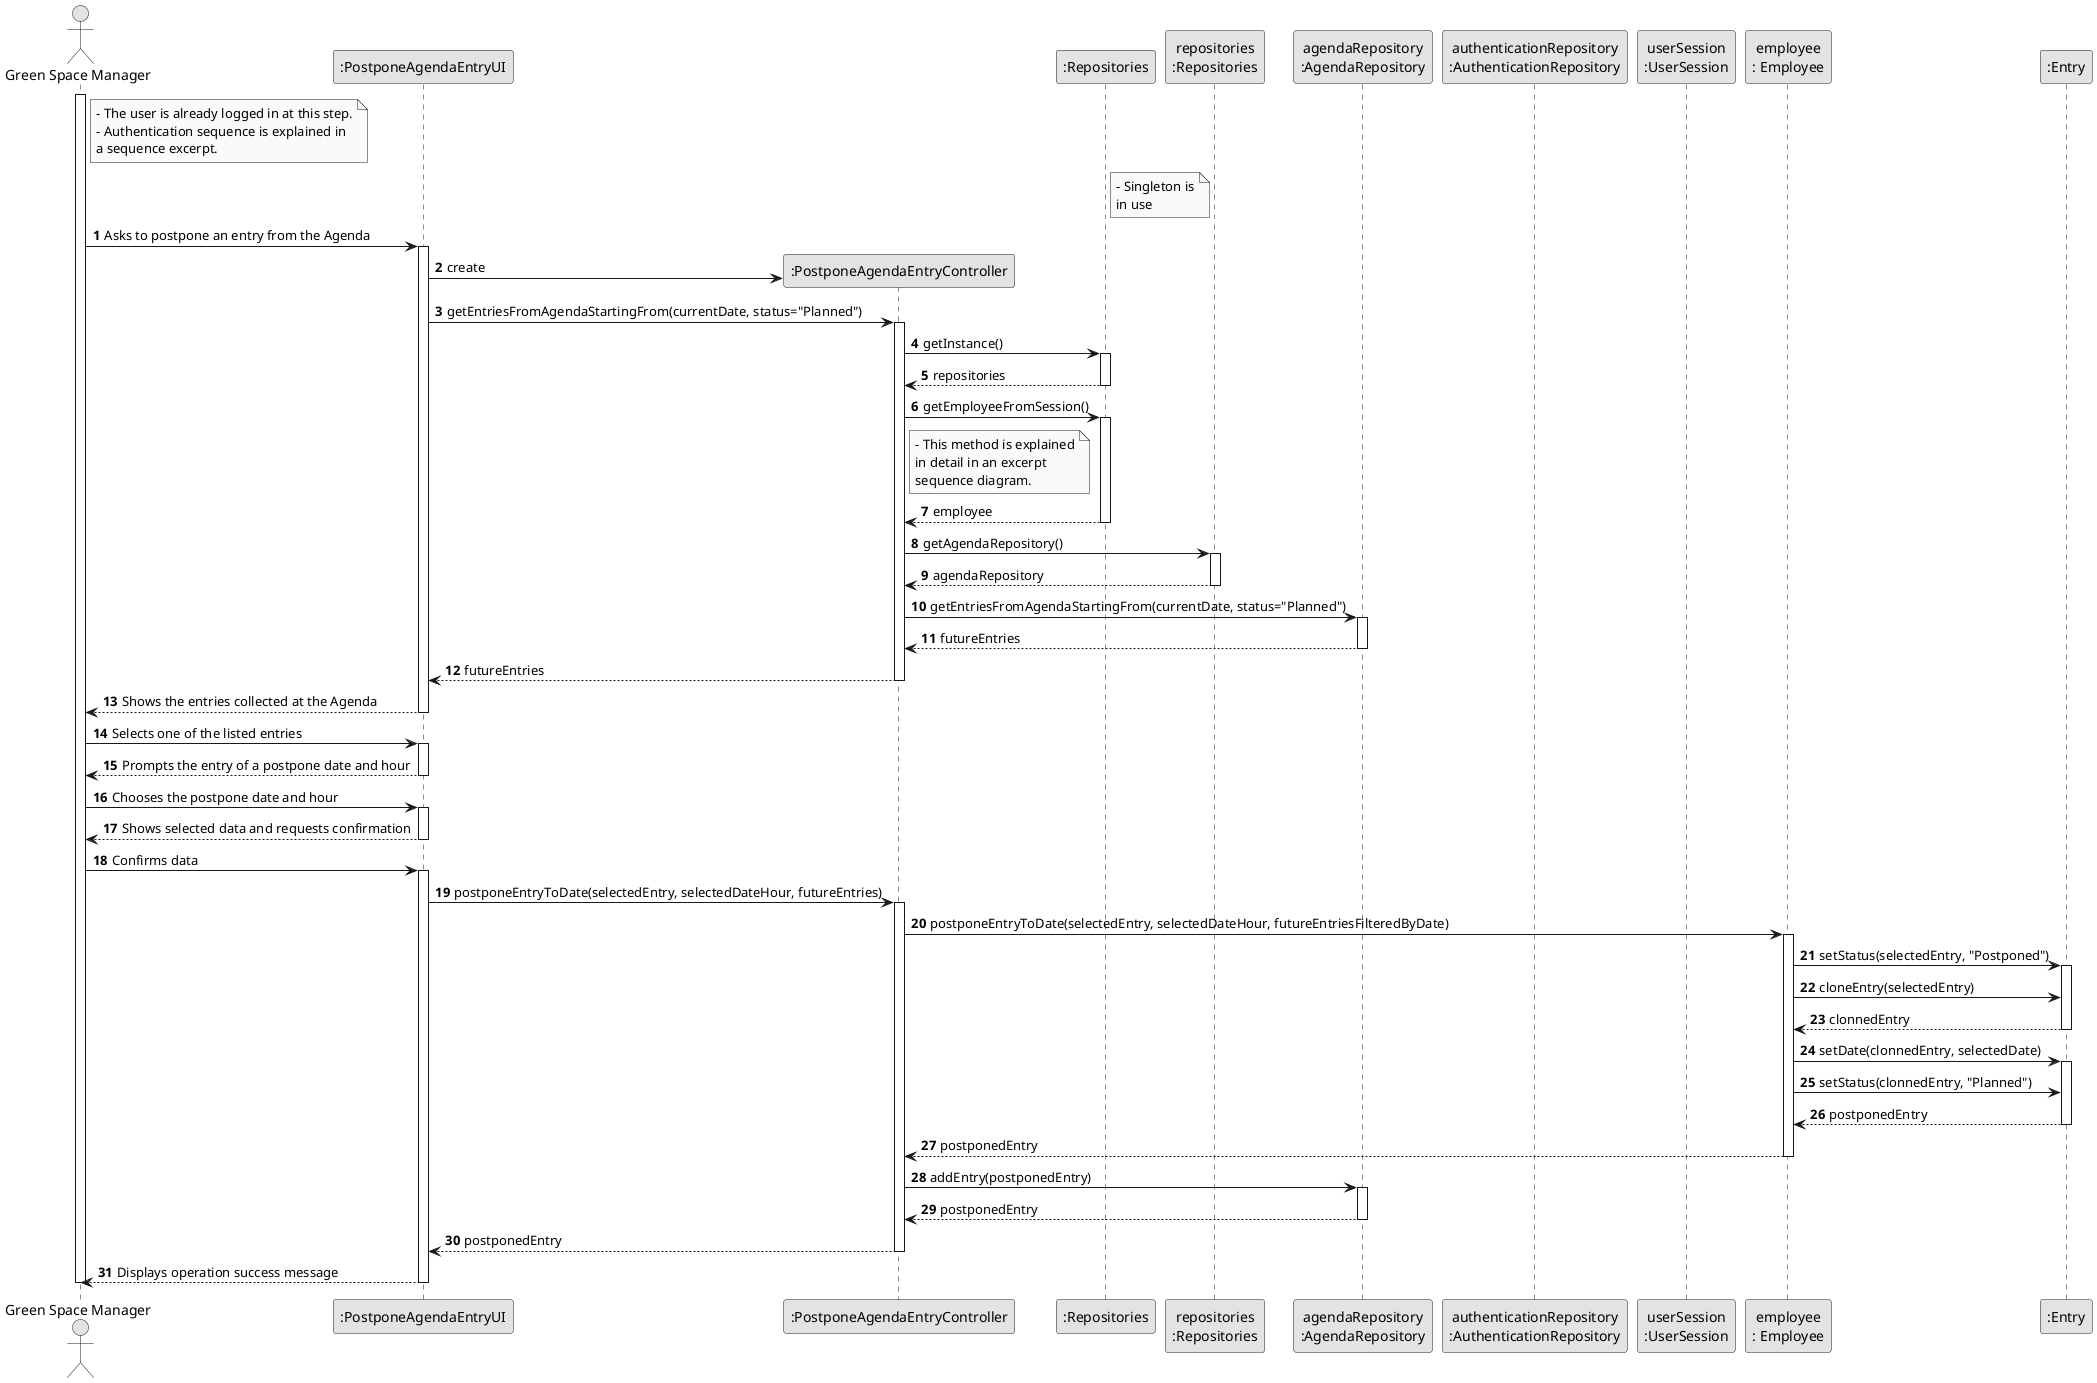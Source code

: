 @startuml
skinparam monochrome true
skinparam packageStyle rectangle
skinparam shadowing false

autonumber

'hide footbox
actor "Green Space Manager" as GSM
participant ":PostponeAgendaEntryUI" as UI
participant ":PostponeAgendaEntryController" as controller
participant ":Repositories" as singleton
participant "repositories\n:Repositories" as rep
participant "agendaRepository\n:AgendaRepository" as agendaRepository
participant "authenticationRepository\n:AuthenticationRepository" as AUTH_REPO
participant "userSession\n:UserSession" as USR_SESSION
participant "employee\n: Employee" as MGR
participant ":Entry" as entry


note right of GSM
    - The user is already logged in at this step.
    - Authentication sequence is explained in
    a sequence excerpt.
end note

note right of singleton
    - Singleton is
    in use
end note

activate GSM

        GSM -> UI :Asks to postpone an entry from the Agenda

        activate UI

            UI -> controller** : create

            UI -> controller : getEntriesFromAgendaStartingFrom(currentDate, status="Planned")
            activate controller

                controller -> singleton : getInstance()
                activate singleton

                    singleton --> controller: repositories
                deactivate singleton

                controller -> singleton : getEmployeeFromSession()

                note right of controller
                    - This method is explained
                    in detail in an excerpt
                    sequence diagram.
                end note

                activate singleton

                singleton --> controller : employee

                deactivate singleton

                controller -> rep : getAgendaRepository()
                activate rep

                    rep --> controller: agendaRepository
                deactivate rep

                controller -> agendaRepository : getEntriesFromAgendaStartingFrom(currentDate, status="Planned")
                activate agendaRepository

                    agendaRepository --> controller : futureEntries

                deactivate agendaRepository


                controller --> UI : futureEntries
            deactivate controller

            UI --> GSM : Shows the entries collected at the Agenda


        deactivate UI

        GSM -> UI :Selects one of the listed entries

            activate UI

                UI --> GSM: Prompts the entry of a postpone date and hour

            deactivate UI

        GSM -> UI : Chooses the postpone date and hour

            activate UI

            UI --> GSM:Shows selected data and requests confirmation

            deactivate UI

        GSM -> UI : Confirms data

            activate UI


            UI -> controller : postponeEntryToDate(selectedEntry, selectedDateHour, futureEntries)

                activate controller



                controller -> MGR : postponeEntryToDate(selectedEntry, selectedDateHour, futureEntriesFilteredByDate)

                    activate MGR

                        MGR -> entry :setStatus(selectedEntry, "Postponed")

                        activate entry

                            MGR -> entry :cloneEntry(selectedEntry)

                        entry --> MGR: clonnedEntry
                        deactivate entry

                            MGR -> entry :setDate(clonnedEntry, selectedDate)

                        activate entry
                            MGR -> entry :setStatus(clonnedEntry, "Planned")
                            entry --> MGR : postponedEntry

                        deactivate entry

                        MGR --> controller : postponedEntry

                    deactivate MGR

                        controller -> agendaRepository : addEntry(postponedEntry)

                        activate agendaRepository

                            agendaRepository --> controller : postponedEntry

                        deactivate agendaRepository

                        controller --> UI : postponedEntry

                deactivate controller

                UI --> GSM :Displays operation success message

            deactivate UI

deactivate GSM

@enduml
